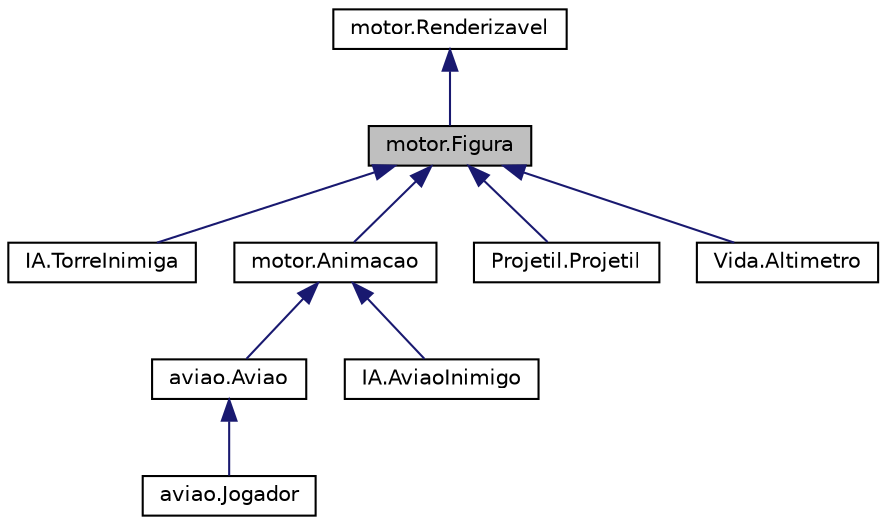 digraph "motor.Figura"
{
  edge [fontname="Helvetica",fontsize="10",labelfontname="Helvetica",labelfontsize="10"];
  node [fontname="Helvetica",fontsize="10",shape=record];
  Node1 [label="motor.Figura",height=0.2,width=0.4,color="black", fillcolor="grey75", style="filled", fontcolor="black"];
  Node2 -> Node1 [dir="back",color="midnightblue",fontsize="10",style="solid",fontname="Helvetica"];
  Node2 [label="motor.Renderizavel",height=0.2,width=0.4,color="black", fillcolor="white", style="filled",URL="$classmotor_1_1Renderizavel.html",tooltip="Classe abstrata que contém os atributos básicos de um objeto renderizável. "];
  Node1 -> Node3 [dir="back",color="midnightblue",fontsize="10",style="solid",fontname="Helvetica"];
  Node3 [label="IA.TorreInimiga",height=0.2,width=0.4,color="black", fillcolor="white", style="filled",URL="$classIA_1_1TorreInimiga.html"];
  Node1 -> Node4 [dir="back",color="midnightblue",fontsize="10",style="solid",fontname="Helvetica"];
  Node4 [label="motor.Animacao",height=0.2,width=0.4,color="black", fillcolor="white", style="filled",URL="$classmotor_1_1Animacao.html",tooltip="Classe base para uma animação de spritesheet (folha de animações) "];
  Node4 -> Node5 [dir="back",color="midnightblue",fontsize="10",style="solid",fontname="Helvetica"];
  Node5 [label="aviao.Aviao",height=0.2,width=0.4,color="black", fillcolor="white", style="filled",URL="$classaviao_1_1Aviao.html"];
  Node5 -> Node6 [dir="back",color="midnightblue",fontsize="10",style="solid",fontname="Helvetica"];
  Node6 [label="aviao.Jogador",height=0.2,width=0.4,color="black", fillcolor="white", style="filled",URL="$classaviao_1_1Jogador.html",tooltip="Funcionando com 1º: Condições aerodinâmicas macro: [arrastoMax, sustMax, veloMax, [gráficoDosCoeficie..."];
  Node4 -> Node7 [dir="back",color="midnightblue",fontsize="10",style="solid",fontname="Helvetica"];
  Node7 [label="IA.AviaoInimigo",height=0.2,width=0.4,color="black", fillcolor="white", style="filled",URL="$classIA_1_1AviaoInimigo.html"];
  Node1 -> Node8 [dir="back",color="midnightblue",fontsize="10",style="solid",fontname="Helvetica"];
  Node8 [label="Projetil.Projetil",height=0.2,width=0.4,color="black", fillcolor="white", style="filled",URL="$classProjetil_1_1Projetil.html",tooltip="Representa a ideia abstrata de projetil. "];
  Node1 -> Node9 [dir="back",color="midnightblue",fontsize="10",style="solid",fontname="Helvetica"];
  Node9 [label="Vida.Altimetro",height=0.2,width=0.4,color="black", fillcolor="white", style="filled",URL="$classVida_1_1Altimetro.html",tooltip="Representa o HUD Velocimetro. "];
}
